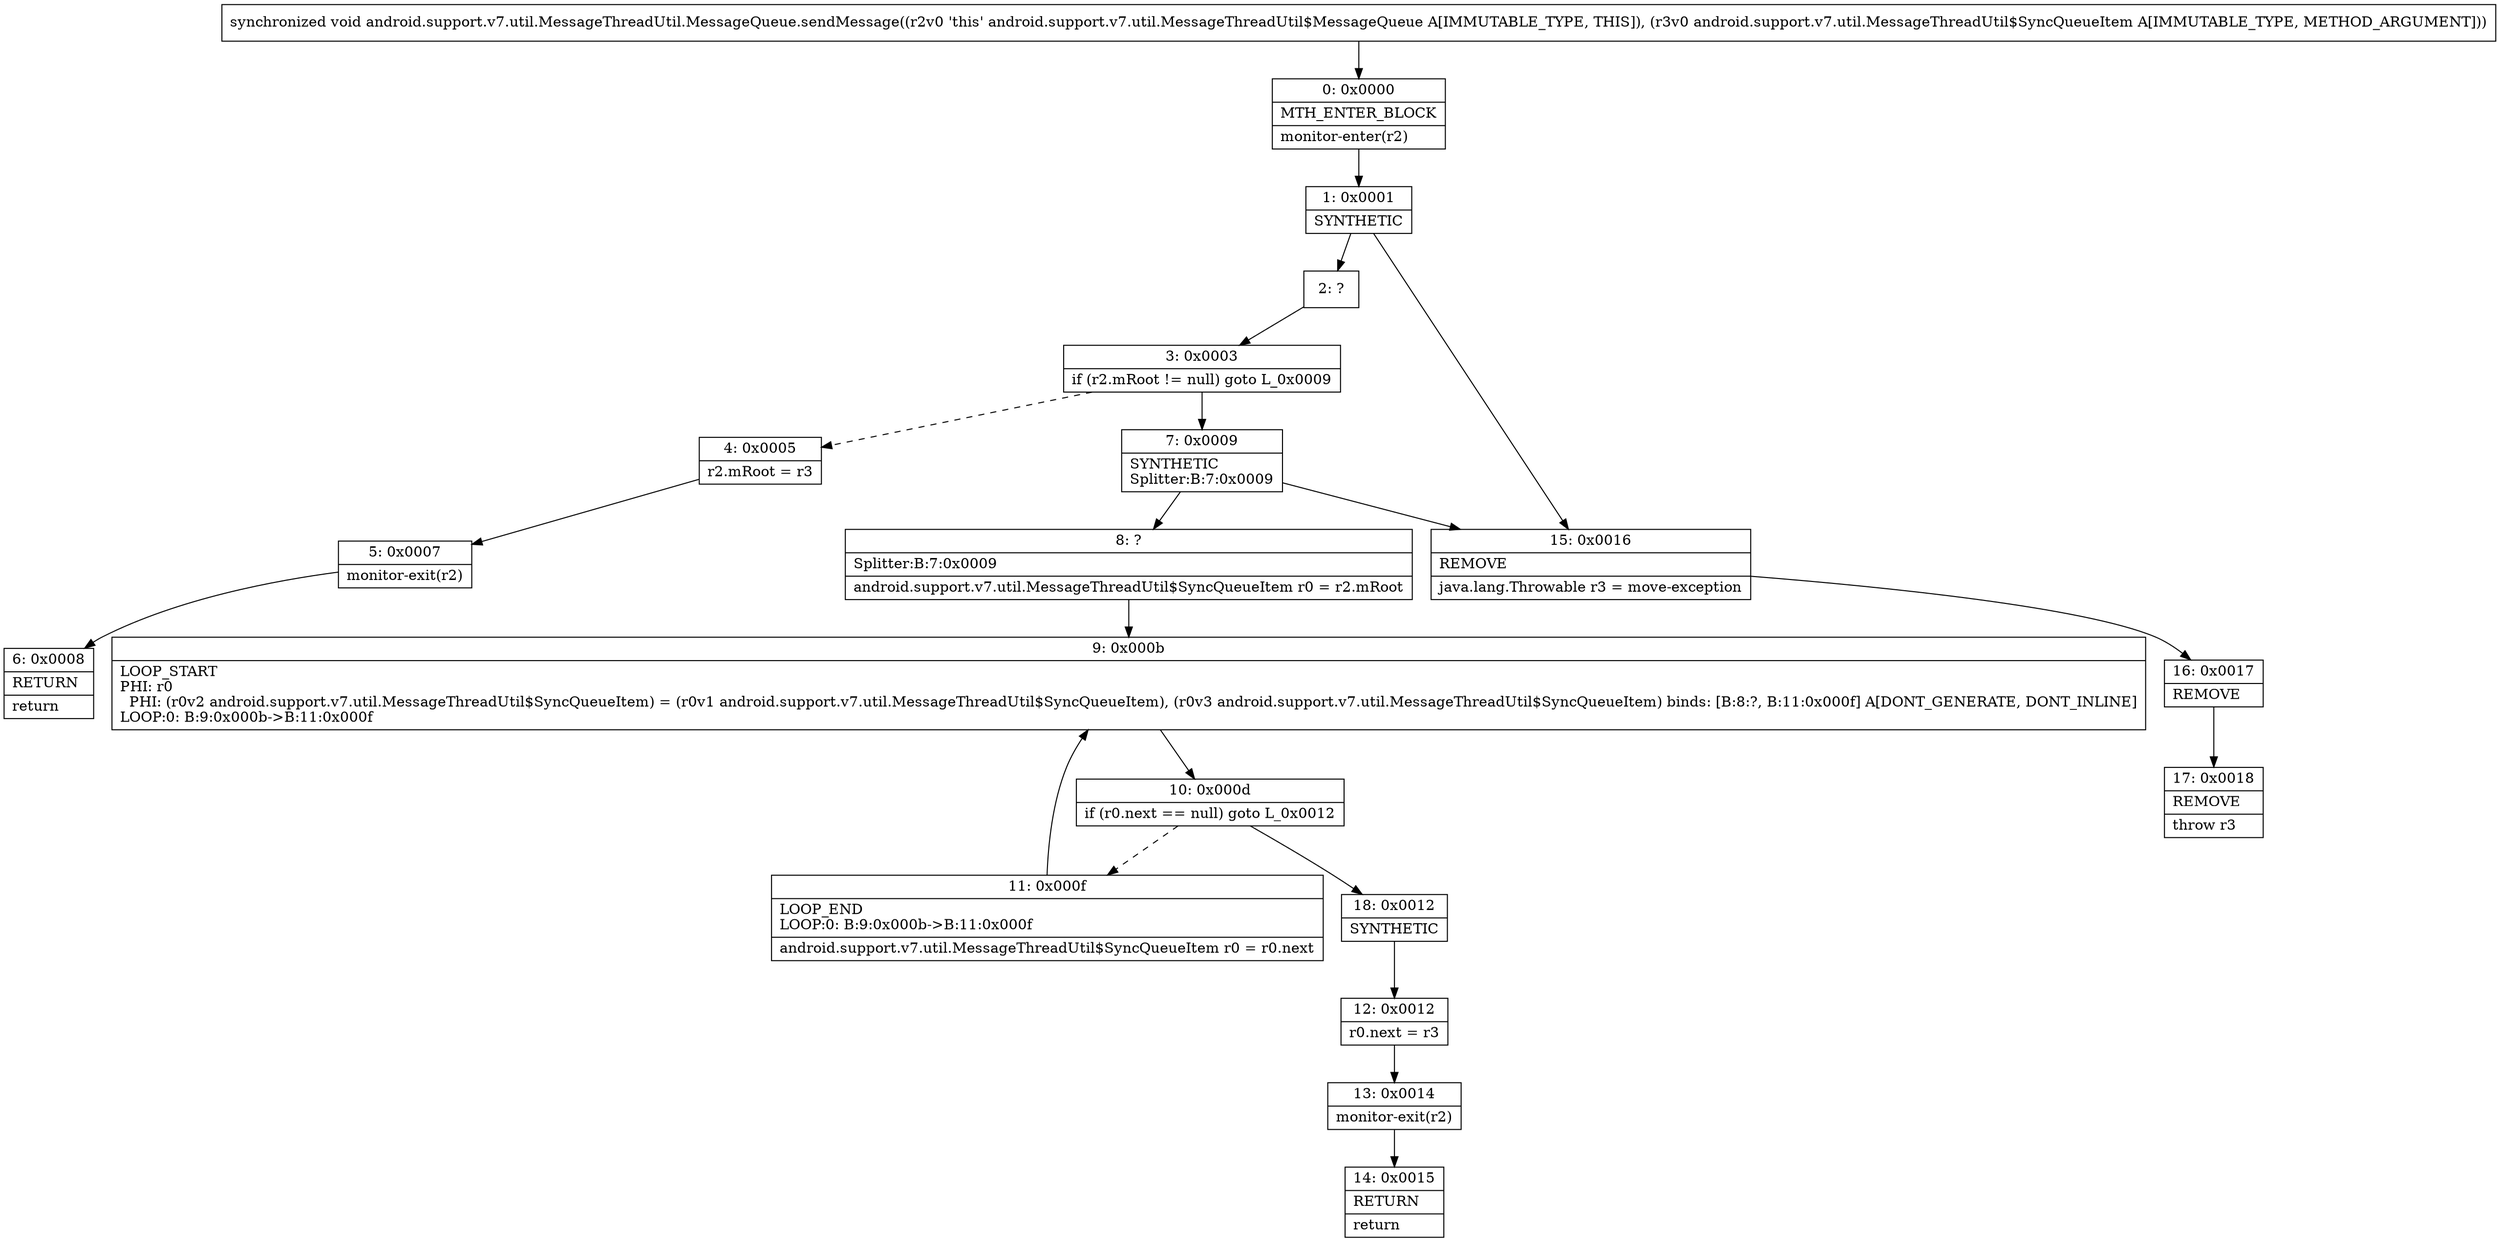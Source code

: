 digraph "CFG forandroid.support.v7.util.MessageThreadUtil.MessageQueue.sendMessage(Landroid\/support\/v7\/util\/MessageThreadUtil$SyncQueueItem;)V" {
Node_0 [shape=record,label="{0\:\ 0x0000|MTH_ENTER_BLOCK\l|monitor\-enter(r2)\l}"];
Node_1 [shape=record,label="{1\:\ 0x0001|SYNTHETIC\l}"];
Node_2 [shape=record,label="{2\:\ ?}"];
Node_3 [shape=record,label="{3\:\ 0x0003|if (r2.mRoot != null) goto L_0x0009\l}"];
Node_4 [shape=record,label="{4\:\ 0x0005|r2.mRoot = r3\l}"];
Node_5 [shape=record,label="{5\:\ 0x0007|monitor\-exit(r2)\l}"];
Node_6 [shape=record,label="{6\:\ 0x0008|RETURN\l|return\l}"];
Node_7 [shape=record,label="{7\:\ 0x0009|SYNTHETIC\lSplitter:B:7:0x0009\l}"];
Node_8 [shape=record,label="{8\:\ ?|Splitter:B:7:0x0009\l|android.support.v7.util.MessageThreadUtil$SyncQueueItem r0 = r2.mRoot\l}"];
Node_9 [shape=record,label="{9\:\ 0x000b|LOOP_START\lPHI: r0 \l  PHI: (r0v2 android.support.v7.util.MessageThreadUtil$SyncQueueItem) = (r0v1 android.support.v7.util.MessageThreadUtil$SyncQueueItem), (r0v3 android.support.v7.util.MessageThreadUtil$SyncQueueItem) binds: [B:8:?, B:11:0x000f] A[DONT_GENERATE, DONT_INLINE]\lLOOP:0: B:9:0x000b\-\>B:11:0x000f\l}"];
Node_10 [shape=record,label="{10\:\ 0x000d|if (r0.next == null) goto L_0x0012\l}"];
Node_11 [shape=record,label="{11\:\ 0x000f|LOOP_END\lLOOP:0: B:9:0x000b\-\>B:11:0x000f\l|android.support.v7.util.MessageThreadUtil$SyncQueueItem r0 = r0.next\l}"];
Node_12 [shape=record,label="{12\:\ 0x0012|r0.next = r3\l}"];
Node_13 [shape=record,label="{13\:\ 0x0014|monitor\-exit(r2)\l}"];
Node_14 [shape=record,label="{14\:\ 0x0015|RETURN\l|return\l}"];
Node_15 [shape=record,label="{15\:\ 0x0016|REMOVE\l|java.lang.Throwable r3 = move\-exception\l}"];
Node_16 [shape=record,label="{16\:\ 0x0017|REMOVE\l}"];
Node_17 [shape=record,label="{17\:\ 0x0018|REMOVE\l|throw r3\l}"];
Node_18 [shape=record,label="{18\:\ 0x0012|SYNTHETIC\l}"];
MethodNode[shape=record,label="{synchronized void android.support.v7.util.MessageThreadUtil.MessageQueue.sendMessage((r2v0 'this' android.support.v7.util.MessageThreadUtil$MessageQueue A[IMMUTABLE_TYPE, THIS]), (r3v0 android.support.v7.util.MessageThreadUtil$SyncQueueItem A[IMMUTABLE_TYPE, METHOD_ARGUMENT])) }"];
MethodNode -> Node_0;
Node_0 -> Node_1;
Node_1 -> Node_2;
Node_1 -> Node_15;
Node_2 -> Node_3;
Node_3 -> Node_4[style=dashed];
Node_3 -> Node_7;
Node_4 -> Node_5;
Node_5 -> Node_6;
Node_7 -> Node_8;
Node_7 -> Node_15;
Node_8 -> Node_9;
Node_9 -> Node_10;
Node_10 -> Node_11[style=dashed];
Node_10 -> Node_18;
Node_11 -> Node_9;
Node_12 -> Node_13;
Node_13 -> Node_14;
Node_15 -> Node_16;
Node_16 -> Node_17;
Node_18 -> Node_12;
}

